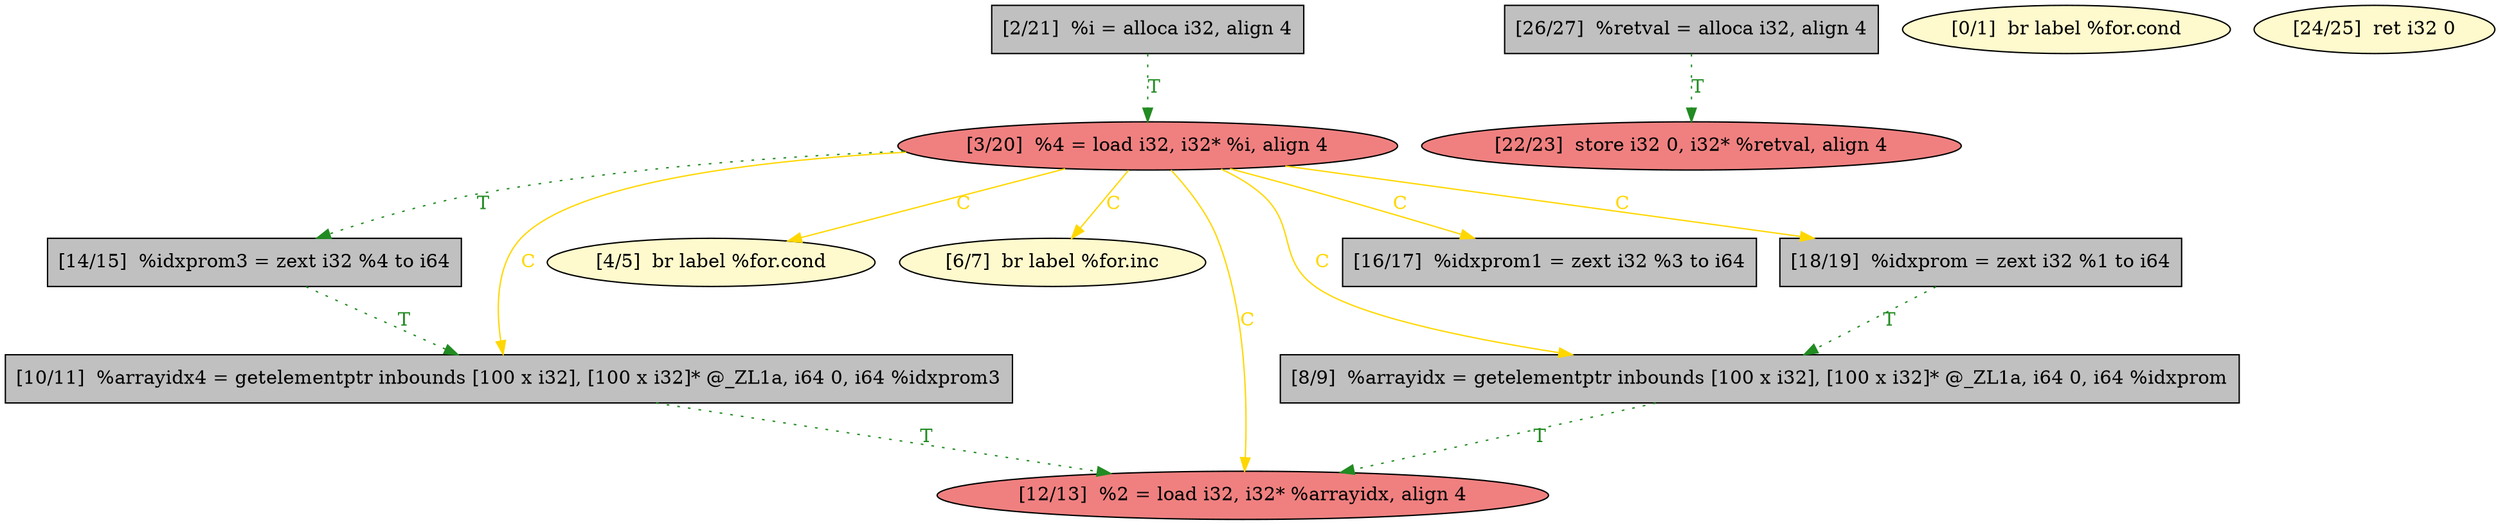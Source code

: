 
digraph G {


node63 [fillcolor=grey,label="[10/11]  %arrayidx4 = getelementptr inbounds [100 x i32], [100 x i32]* @_ZL1a, i64 0, i64 %idxprom3",shape=rectangle,style=filled ]
node61 [fillcolor=grey,label="[14/15]  %idxprom3 = zext i32 %4 to i64",shape=rectangle,style=filled ]
node60 [fillcolor=lemonchiffon,label="[4/5]  br label %for.cond",shape=ellipse,style=filled ]
node58 [fillcolor=lemonchiffon,label="[6/7]  br label %for.inc",shape=ellipse,style=filled ]
node56 [fillcolor=grey,label="[18/19]  %idxprom = zext i32 %1 to i64",shape=rectangle,style=filled ]
node51 [fillcolor=grey,label="[2/21]  %i = alloca i32, align 4",shape=rectangle,style=filled ]
node57 [fillcolor=grey,label="[26/27]  %retval = alloca i32, align 4",shape=rectangle,style=filled ]
node50 [fillcolor=lemonchiffon,label="[0/1]  br label %for.cond",shape=ellipse,style=filled ]
node54 [fillcolor=lightcoral,label="[3/20]  %4 = load i32, i32* %i, align 4",shape=ellipse,style=filled ]
node62 [fillcolor=lightcoral,label="[12/13]  %2 = load i32, i32* %arrayidx, align 4",shape=ellipse,style=filled ]
node52 [fillcolor=grey,label="[16/17]  %idxprom1 = zext i32 %3 to i64",shape=rectangle,style=filled ]
node59 [fillcolor=grey,label="[8/9]  %arrayidx = getelementptr inbounds [100 x i32], [100 x i32]* @_ZL1a, i64 0, i64 %idxprom",shape=rectangle,style=filled ]
node53 [fillcolor=lightcoral,label="[22/23]  store i32 0, i32* %retval, align 4",shape=ellipse,style=filled ]
node55 [fillcolor=lemonchiffon,label="[24/25]  ret i32 0",shape=ellipse,style=filled ]

node57->node53 [style=dotted,color=forestgreen,label="T",penwidth=1.0,fontcolor=forestgreen ]
node61->node63 [style=dotted,color=forestgreen,label="T",penwidth=1.0,fontcolor=forestgreen ]
node59->node62 [style=dotted,color=forestgreen,label="T",penwidth=1.0,fontcolor=forestgreen ]
node56->node59 [style=dotted,color=forestgreen,label="T",penwidth=1.0,fontcolor=forestgreen ]
node63->node62 [style=dotted,color=forestgreen,label="T",penwidth=1.0,fontcolor=forestgreen ]
node54->node62 [color=gold,label="C",fontcolor=gold ]
node54->node61 [style=dotted,color=forestgreen,label="T",penwidth=1.0,fontcolor=forestgreen ]
node54->node60 [color=gold,label="C",fontcolor=gold ]
node54->node52 [color=gold,label="C",fontcolor=gold ]
node51->node54 [style=dotted,color=forestgreen,label="T",penwidth=1.0,fontcolor=forestgreen ]
node54->node56 [color=gold,label="C",fontcolor=gold ]
node54->node58 [color=gold,label="C",fontcolor=gold ]
node54->node59 [color=gold,label="C",fontcolor=gold ]
node54->node63 [color=gold,label="C",fontcolor=gold ]


}
